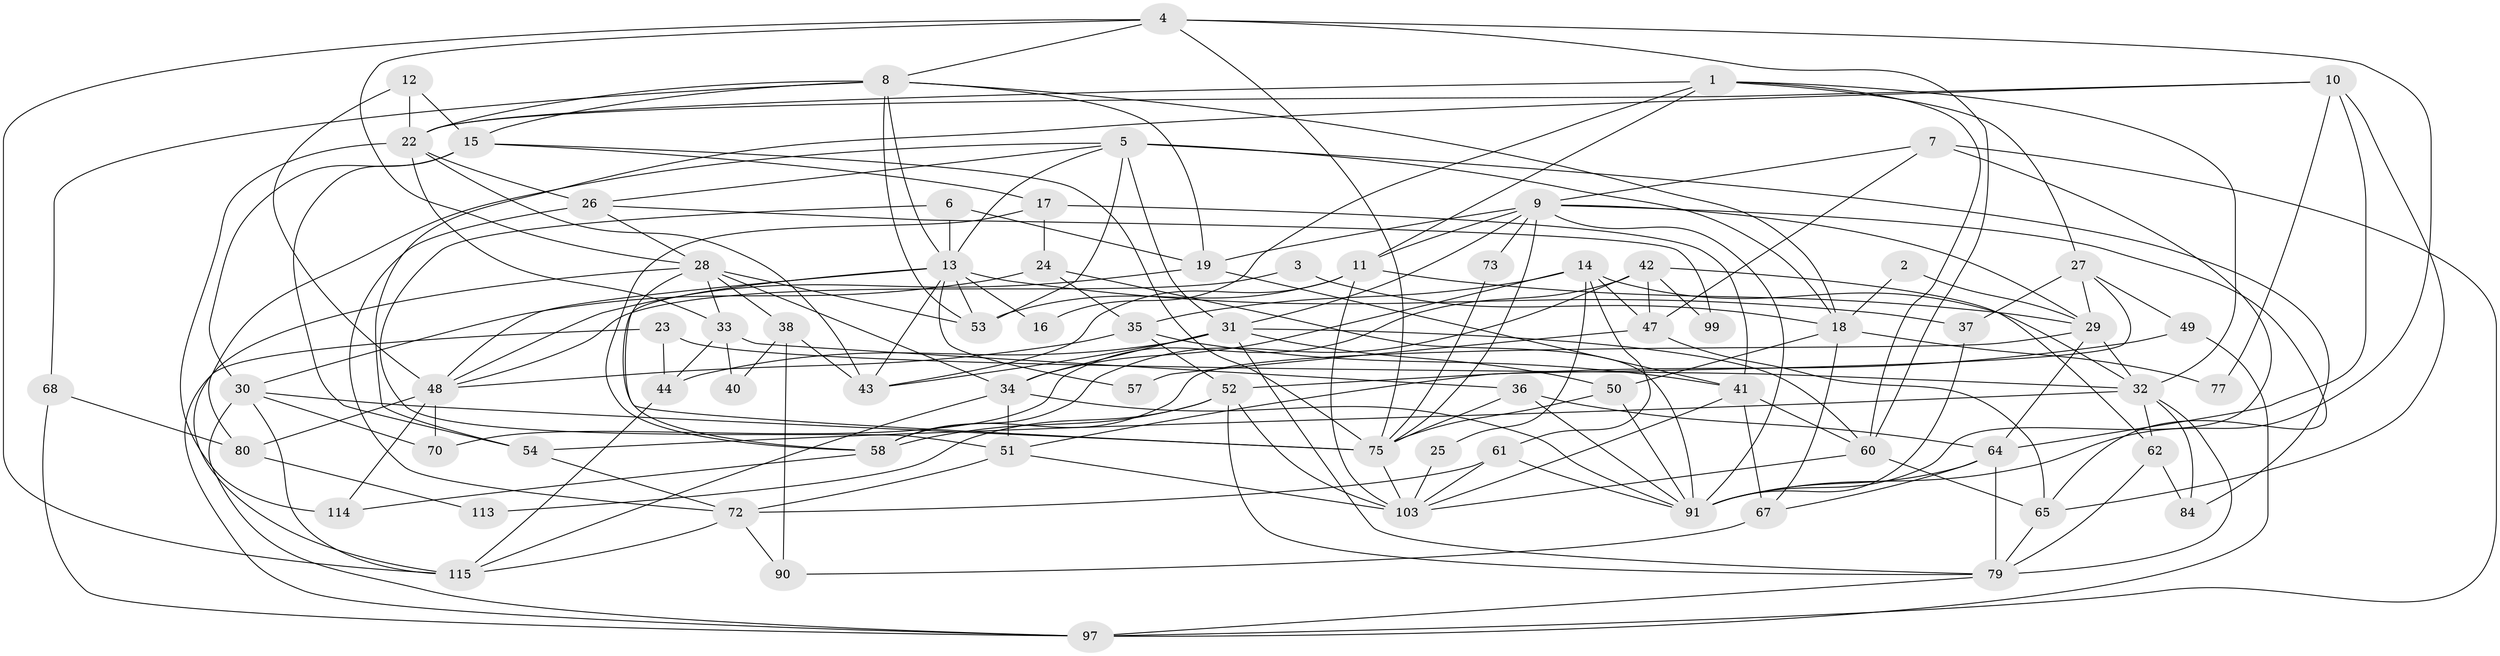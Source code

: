// Generated by graph-tools (version 1.1) at 2025/52/02/27/25 19:52:04]
// undirected, 74 vertices, 185 edges
graph export_dot {
graph [start="1"]
  node [color=gray90,style=filled];
  1 [super="+55"];
  2;
  3;
  4 [super="+98"];
  5 [super="+20"];
  6;
  7;
  8 [super="+93"];
  9 [super="+81"];
  10 [super="+21"];
  11;
  12;
  13 [super="+107"];
  14 [super="+108"];
  15;
  16 [super="+69"];
  17;
  18 [super="+66"];
  19 [super="+56"];
  22 [super="+59"];
  23;
  24 [super="+74"];
  25;
  26 [super="+94"];
  27 [super="+87"];
  28 [super="+100"];
  29 [super="+46"];
  30 [super="+109"];
  31 [super="+110"];
  32 [super="+88"];
  33 [super="+71"];
  34 [super="+39"];
  35;
  36 [super="+85"];
  37 [super="+96"];
  38;
  40;
  41 [super="+78"];
  42 [super="+101"];
  43 [super="+45"];
  44;
  47;
  48 [super="+105"];
  49;
  50 [super="+106"];
  51 [super="+92"];
  52 [super="+89"];
  53 [super="+104"];
  54 [super="+86"];
  57;
  58;
  60 [super="+63"];
  61;
  62;
  64;
  65;
  67;
  68 [super="+76"];
  70;
  72 [super="+95"];
  73;
  75 [super="+82"];
  77;
  79 [super="+83"];
  80;
  84;
  90;
  91 [super="+111"];
  97 [super="+102"];
  99;
  103 [super="+112"];
  113;
  114;
  115 [super="+116"];
  1 -- 60;
  1 -- 32;
  1 -- 22;
  1 -- 27;
  1 -- 11;
  1 -- 16;
  2 -- 18;
  2 -- 29;
  3 -- 48;
  3 -- 18;
  4 -- 91;
  4 -- 60;
  4 -- 115;
  4 -- 75;
  4 -- 28;
  4 -- 8;
  5 -- 84;
  5 -- 18;
  5 -- 80;
  5 -- 31;
  5 -- 53;
  5 -- 13;
  5 -- 26;
  6 -- 13;
  6 -- 19;
  6 -- 51;
  7 -- 47;
  7 -- 9;
  7 -- 97;
  7 -- 91;
  8 -- 13;
  8 -- 19;
  8 -- 18;
  8 -- 68;
  8 -- 53;
  8 -- 22;
  8 -- 15;
  9 -- 11;
  9 -- 31;
  9 -- 73;
  9 -- 91;
  9 -- 65;
  9 -- 19;
  9 -- 75;
  9 -- 29;
  10 -- 64;
  10 -- 77;
  10 -- 65;
  10 -- 22;
  10 -- 54;
  11 -- 103;
  11 -- 43;
  11 -- 53;
  11 -- 29;
  12 -- 22;
  12 -- 15;
  12 -- 48;
  13 -- 43;
  13 -- 16;
  13 -- 48;
  13 -- 53 [weight=2];
  13 -- 57;
  13 -- 58;
  13 -- 37;
  14 -- 35;
  14 -- 47;
  14 -- 61;
  14 -- 25;
  14 -- 32;
  14 -- 34;
  15 -- 17;
  15 -- 54;
  15 -- 75;
  15 -- 30;
  17 -- 58;
  17 -- 24;
  17 -- 41;
  18 -- 67;
  18 -- 50;
  18 -- 77;
  19 -- 48;
  19 -- 41;
  22 -- 114;
  22 -- 26;
  22 -- 43;
  22 -- 33;
  23 -- 44;
  23 -- 32;
  23 -- 97;
  24 -- 91;
  24 -- 35;
  24 -- 30;
  25 -- 103;
  26 -- 72 [weight=2];
  26 -- 99;
  26 -- 28;
  27 -- 49;
  27 -- 29;
  27 -- 37 [weight=2];
  27 -- 51;
  28 -- 75;
  28 -- 38;
  28 -- 34;
  28 -- 53;
  28 -- 33;
  28 -- 115;
  29 -- 64;
  29 -- 32;
  29 -- 58;
  30 -- 70;
  30 -- 75;
  30 -- 97;
  30 -- 115;
  31 -- 34;
  31 -- 79;
  31 -- 43;
  31 -- 44;
  31 -- 50;
  31 -- 60;
  32 -- 62;
  32 -- 84;
  32 -- 54;
  32 -- 79;
  33 -- 44;
  33 -- 40;
  33 -- 36;
  34 -- 115;
  34 -- 51;
  34 -- 91;
  35 -- 48;
  35 -- 52;
  35 -- 41;
  36 -- 91;
  36 -- 64;
  36 -- 75;
  37 -- 91;
  38 -- 90;
  38 -- 40;
  38 -- 43;
  41 -- 60;
  41 -- 103;
  41 -- 67;
  42 -- 47;
  42 -- 58;
  42 -- 70;
  42 -- 99;
  42 -- 62;
  44 -- 115;
  47 -- 65;
  47 -- 57;
  48 -- 114;
  48 -- 80;
  48 -- 70;
  49 -- 97;
  49 -- 52;
  50 -- 91;
  50 -- 75;
  51 -- 103;
  51 -- 72;
  52 -- 58;
  52 -- 113;
  52 -- 103;
  52 -- 79;
  54 -- 72;
  58 -- 114;
  60 -- 65;
  60 -- 103;
  61 -- 91;
  61 -- 72;
  61 -- 103;
  62 -- 79;
  62 -- 84;
  64 -- 67;
  64 -- 79;
  64 -- 91;
  65 -- 79;
  67 -- 90;
  68 -- 80;
  68 -- 97;
  72 -- 115;
  72 -- 90;
  73 -- 75;
  75 -- 103;
  79 -- 97;
  80 -- 113;
}
